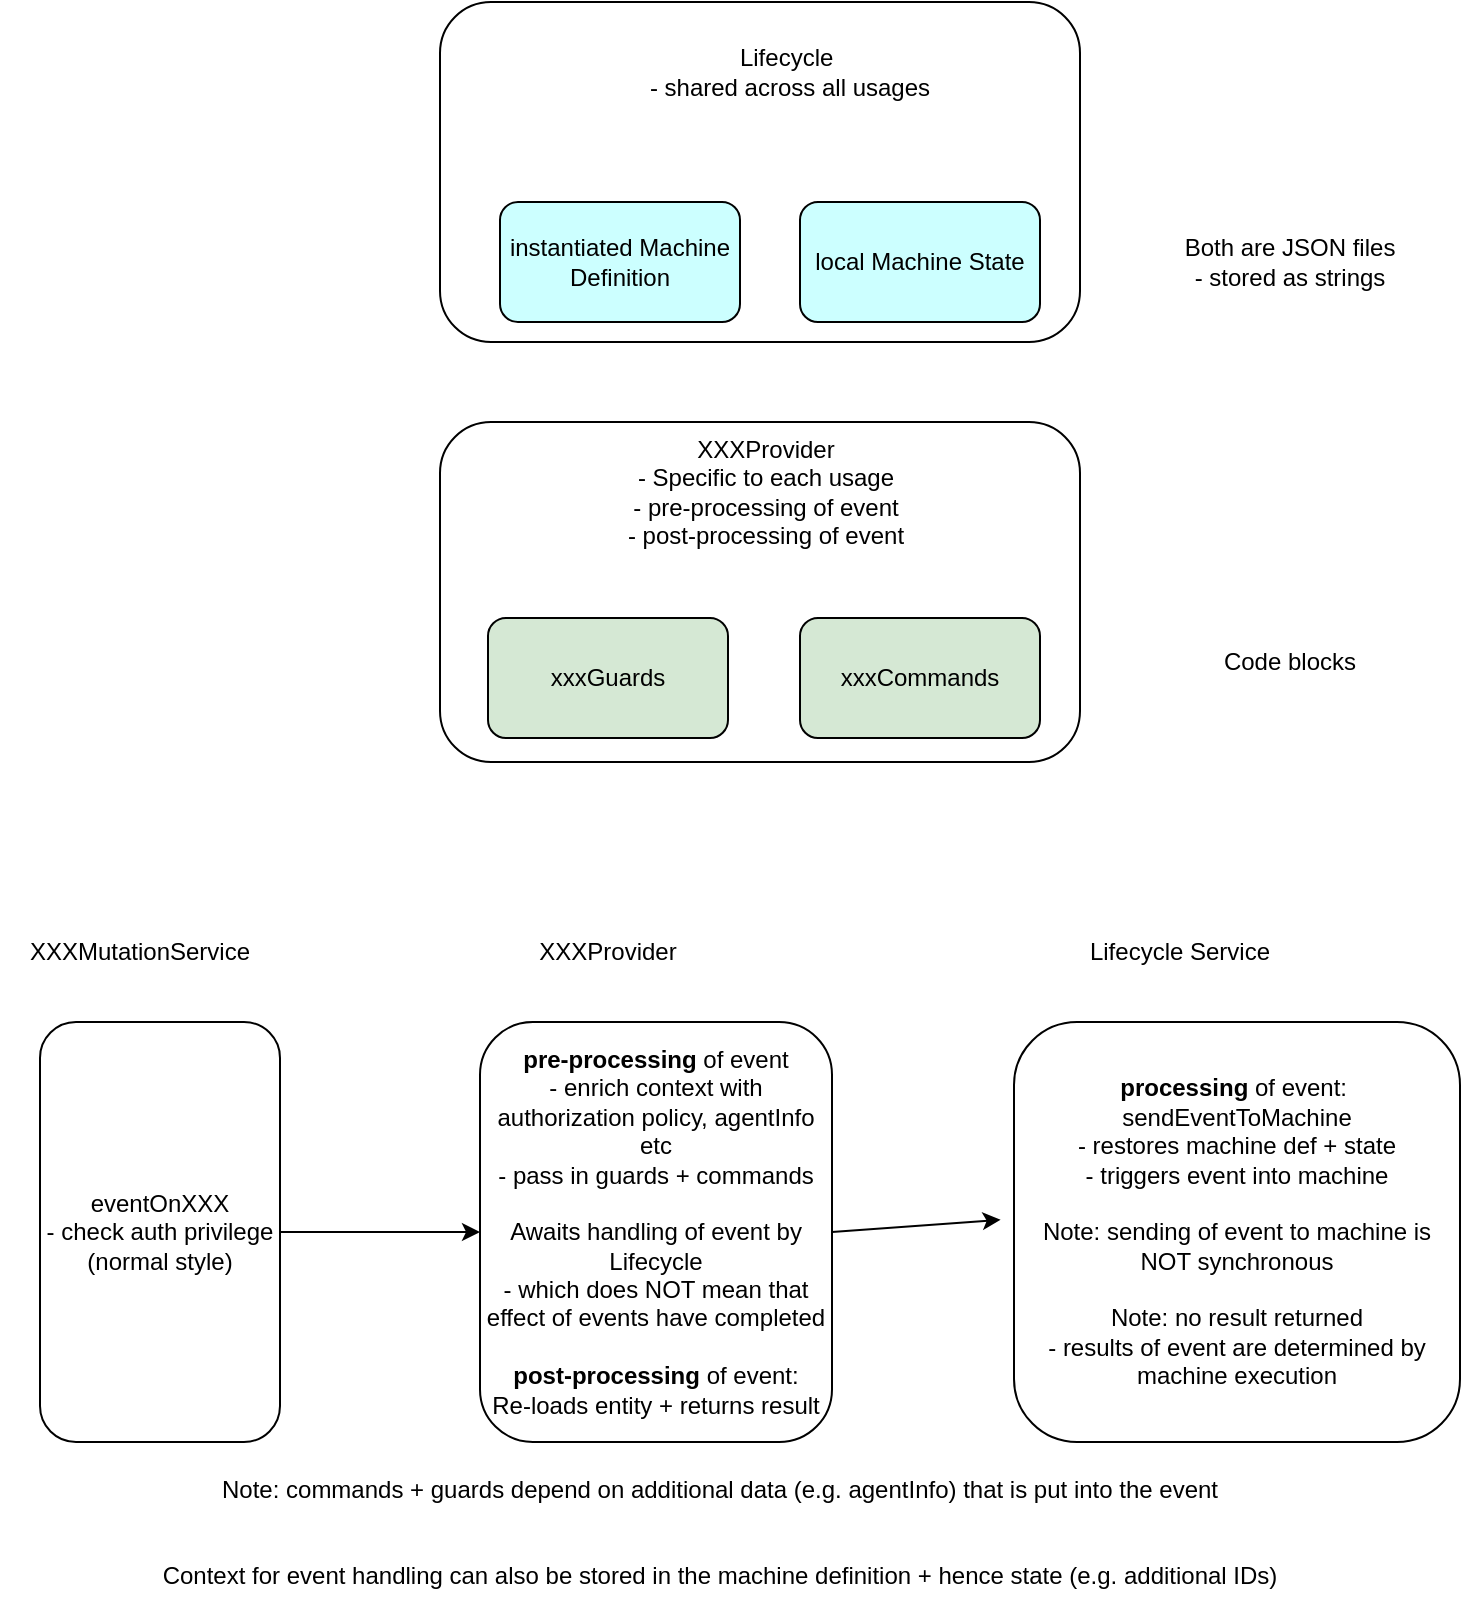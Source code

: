 <mxfile version="21.5.0" type="device">
  <diagram name="Page-1" id="5ZBt2RfdUKwCuBqO6AlL">
    <mxGraphModel dx="2300" dy="1158" grid="1" gridSize="10" guides="1" tooltips="1" connect="1" arrows="1" fold="1" page="1" pageScale="1" pageWidth="827" pageHeight="1169" math="0" shadow="0">
      <root>
        <mxCell id="0" />
        <mxCell id="1" parent="0" />
        <mxCell id="G33QBiFhpF1nUaqg09G5-9" value="eventOnXXX&lt;br&gt;- check auth privilege (normal style)" style="rounded=1;whiteSpace=wrap;html=1;" parent="1" vertex="1">
          <mxGeometry x="130" y="590" width="120" height="210" as="geometry" />
        </mxCell>
        <mxCell id="G33QBiFhpF1nUaqg09G5-10" value="&lt;b&gt;pre-processing&lt;/b&gt; of event&lt;br&gt;- enrich context with authorization policy, agentInfo etc&lt;br&gt;- pass in guards + commands&lt;br&gt;&lt;br&gt;Awaits handling of event by Lifecycle&lt;br&gt;- which does NOT mean that effect of events have completed&lt;br&gt;&lt;br&gt;&lt;b&gt;post-processing&lt;/b&gt; of event:&lt;br&gt;Re-loads entity + returns result" style="rounded=1;whiteSpace=wrap;html=1;" parent="1" vertex="1">
          <mxGeometry x="350" y="590" width="176" height="210" as="geometry" />
        </mxCell>
        <mxCell id="G33QBiFhpF1nUaqg09G5-12" value="" style="group" parent="1" vertex="1" connectable="0">
          <mxGeometry x="330" y="290" width="320" height="170" as="geometry" />
        </mxCell>
        <mxCell id="G33QBiFhpF1nUaqg09G5-7" value="" style="rounded=1;whiteSpace=wrap;html=1;" parent="G33QBiFhpF1nUaqg09G5-12" vertex="1">
          <mxGeometry width="320" height="170" as="geometry" />
        </mxCell>
        <mxCell id="G33QBiFhpF1nUaqg09G5-4" value="xxxGuards" style="rounded=1;whiteSpace=wrap;html=1;fillColor=#D5E8D4;" parent="G33QBiFhpF1nUaqg09G5-12" vertex="1">
          <mxGeometry x="24" y="98" width="120" height="60" as="geometry" />
        </mxCell>
        <mxCell id="G33QBiFhpF1nUaqg09G5-8" value="xxxCommands" style="rounded=1;whiteSpace=wrap;html=1;fillColor=#D5E8D4;" parent="G33QBiFhpF1nUaqg09G5-12" vertex="1">
          <mxGeometry x="180" y="98" width="120" height="60" as="geometry" />
        </mxCell>
        <mxCell id="G33QBiFhpF1nUaqg09G5-11" value="XXXProvider&lt;br&gt;- Specific to each usage&lt;br&gt;- pre-processing of event&lt;br&gt;- post-processing of event" style="text;html=1;strokeColor=none;fillColor=none;align=center;verticalAlign=middle;whiteSpace=wrap;rounded=0;" parent="G33QBiFhpF1nUaqg09G5-12" vertex="1">
          <mxGeometry x="70" width="186" height="70" as="geometry" />
        </mxCell>
        <mxCell id="G33QBiFhpF1nUaqg09G5-14" value="" style="group" parent="1" vertex="1" connectable="0">
          <mxGeometry x="330" y="80" width="320" height="170" as="geometry" />
        </mxCell>
        <mxCell id="G33QBiFhpF1nUaqg09G5-1" value="" style="rounded=1;whiteSpace=wrap;html=1;" parent="G33QBiFhpF1nUaqg09G5-14" vertex="1">
          <mxGeometry width="320" height="170" as="geometry" />
        </mxCell>
        <mxCell id="G33QBiFhpF1nUaqg09G5-2" value="instantiated Machine Definition" style="rounded=1;whiteSpace=wrap;html=1;fillColor=#CCFFFF;" parent="G33QBiFhpF1nUaqg09G5-14" vertex="1">
          <mxGeometry x="30" y="100" width="120" height="60" as="geometry" />
        </mxCell>
        <mxCell id="G33QBiFhpF1nUaqg09G5-3" value="local Machine State" style="rounded=1;whiteSpace=wrap;html=1;fillColor=#CCFFFF;" parent="G33QBiFhpF1nUaqg09G5-14" vertex="1">
          <mxGeometry x="180" y="100" width="120" height="60" as="geometry" />
        </mxCell>
        <mxCell id="G33QBiFhpF1nUaqg09G5-13" value="Lifecycle&amp;nbsp;&lt;br&gt;- shared across all usages" style="text;html=1;strokeColor=none;fillColor=none;align=center;verticalAlign=middle;whiteSpace=wrap;rounded=0;" parent="G33QBiFhpF1nUaqg09G5-14" vertex="1">
          <mxGeometry x="90" y="20" width="170" height="30" as="geometry" />
        </mxCell>
        <mxCell id="G33QBiFhpF1nUaqg09G5-15" value="XXXMutationService" style="text;html=1;strokeColor=none;fillColor=none;align=center;verticalAlign=middle;whiteSpace=wrap;rounded=0;" parent="1" vertex="1">
          <mxGeometry x="110" y="540" width="140" height="30" as="geometry" />
        </mxCell>
        <mxCell id="G33QBiFhpF1nUaqg09G5-16" value="XXXProvider" style="text;html=1;strokeColor=none;fillColor=none;align=center;verticalAlign=middle;whiteSpace=wrap;rounded=0;" parent="1" vertex="1">
          <mxGeometry x="344" y="540" width="140" height="30" as="geometry" />
        </mxCell>
        <mxCell id="G33QBiFhpF1nUaqg09G5-17" value="" style="endArrow=classic;html=1;rounded=0;exitX=1;exitY=0.5;exitDx=0;exitDy=0;entryX=0;entryY=0.5;entryDx=0;entryDy=0;" parent="1" source="G33QBiFhpF1nUaqg09G5-9" target="G33QBiFhpF1nUaqg09G5-10" edge="1">
          <mxGeometry width="50" height="50" relative="1" as="geometry">
            <mxPoint x="420" y="640" as="sourcePoint" />
            <mxPoint x="470" y="590" as="targetPoint" />
          </mxGeometry>
        </mxCell>
        <mxCell id="G33QBiFhpF1nUaqg09G5-18" value="&lt;b&gt;processing &lt;/b&gt;of event:&amp;nbsp;&lt;br&gt;sendEventToMachine&lt;br&gt;- restores machine def + state&lt;br&gt;- triggers event into machine&lt;br&gt;&lt;br&gt;Note: sending of event to machine is NOT synchronous&lt;br&gt;&lt;br&gt;Note: no result returned&lt;br&gt;- results of event are determined by machine execution" style="rounded=1;whiteSpace=wrap;html=1;" parent="1" vertex="1">
          <mxGeometry x="617" y="590" width="223" height="210" as="geometry" />
        </mxCell>
        <mxCell id="G33QBiFhpF1nUaqg09G5-19" value="" style="endArrow=classic;html=1;rounded=0;entryX=-0.03;entryY=0.471;entryDx=0;entryDy=0;entryPerimeter=0;exitX=1;exitY=0.5;exitDx=0;exitDy=0;" parent="1" source="G33QBiFhpF1nUaqg09G5-10" target="G33QBiFhpF1nUaqg09G5-18" edge="1">
          <mxGeometry width="50" height="50" relative="1" as="geometry">
            <mxPoint x="420" y="640" as="sourcePoint" />
            <mxPoint x="470" y="590" as="targetPoint" />
          </mxGeometry>
        </mxCell>
        <mxCell id="G33QBiFhpF1nUaqg09G5-20" value="Note: commands + guards depend on additional data (e.g. agentInfo) that is put into the event&lt;br&gt;&lt;br&gt;&lt;br&gt;Context for event handling can also be stored in the machine definition + hence state (e.g. additional IDs)" style="text;html=1;strokeColor=none;fillColor=none;align=center;verticalAlign=middle;whiteSpace=wrap;rounded=0;" parent="1" vertex="1">
          <mxGeometry x="180" y="800" width="580" height="90" as="geometry" />
        </mxCell>
        <mxCell id="G33QBiFhpF1nUaqg09G5-21" value="Lifecycle Service" style="text;html=1;strokeColor=none;fillColor=none;align=center;verticalAlign=middle;whiteSpace=wrap;rounded=0;" parent="1" vertex="1">
          <mxGeometry x="630" y="540" width="140" height="30" as="geometry" />
        </mxCell>
        <mxCell id="G33QBiFhpF1nUaqg09G5-26" value="Both are JSON files&lt;br&gt;- stored as strings" style="text;html=1;strokeColor=none;fillColor=none;align=center;verticalAlign=middle;whiteSpace=wrap;rounded=0;" parent="1" vertex="1">
          <mxGeometry x="680" y="180" width="150" height="60" as="geometry" />
        </mxCell>
        <mxCell id="G33QBiFhpF1nUaqg09G5-27" value="Code blocks" style="text;html=1;strokeColor=none;fillColor=none;align=center;verticalAlign=middle;whiteSpace=wrap;rounded=0;" parent="1" vertex="1">
          <mxGeometry x="680" y="380" width="150" height="60" as="geometry" />
        </mxCell>
      </root>
    </mxGraphModel>
  </diagram>
</mxfile>
